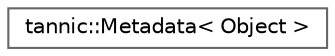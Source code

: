 digraph "Graphical Class Hierarchy"
{
 // LATEX_PDF_SIZE
  bgcolor="transparent";
  edge [fontname=Helvetica,fontsize=10,labelfontname=Helvetica,labelfontsize=10];
  node [fontname=Helvetica,fontsize=10,shape=box,height=0.2,width=0.4];
  rankdir="LR";
  Node0 [id="Node000000",label="tannic::Metadata\< Object \>",height=0.2,width=0.4,color="grey40", fillcolor="white", style="filled",URL="$d4/df4/structtannic_1_1Metadata.html",tooltip=" "];
}
